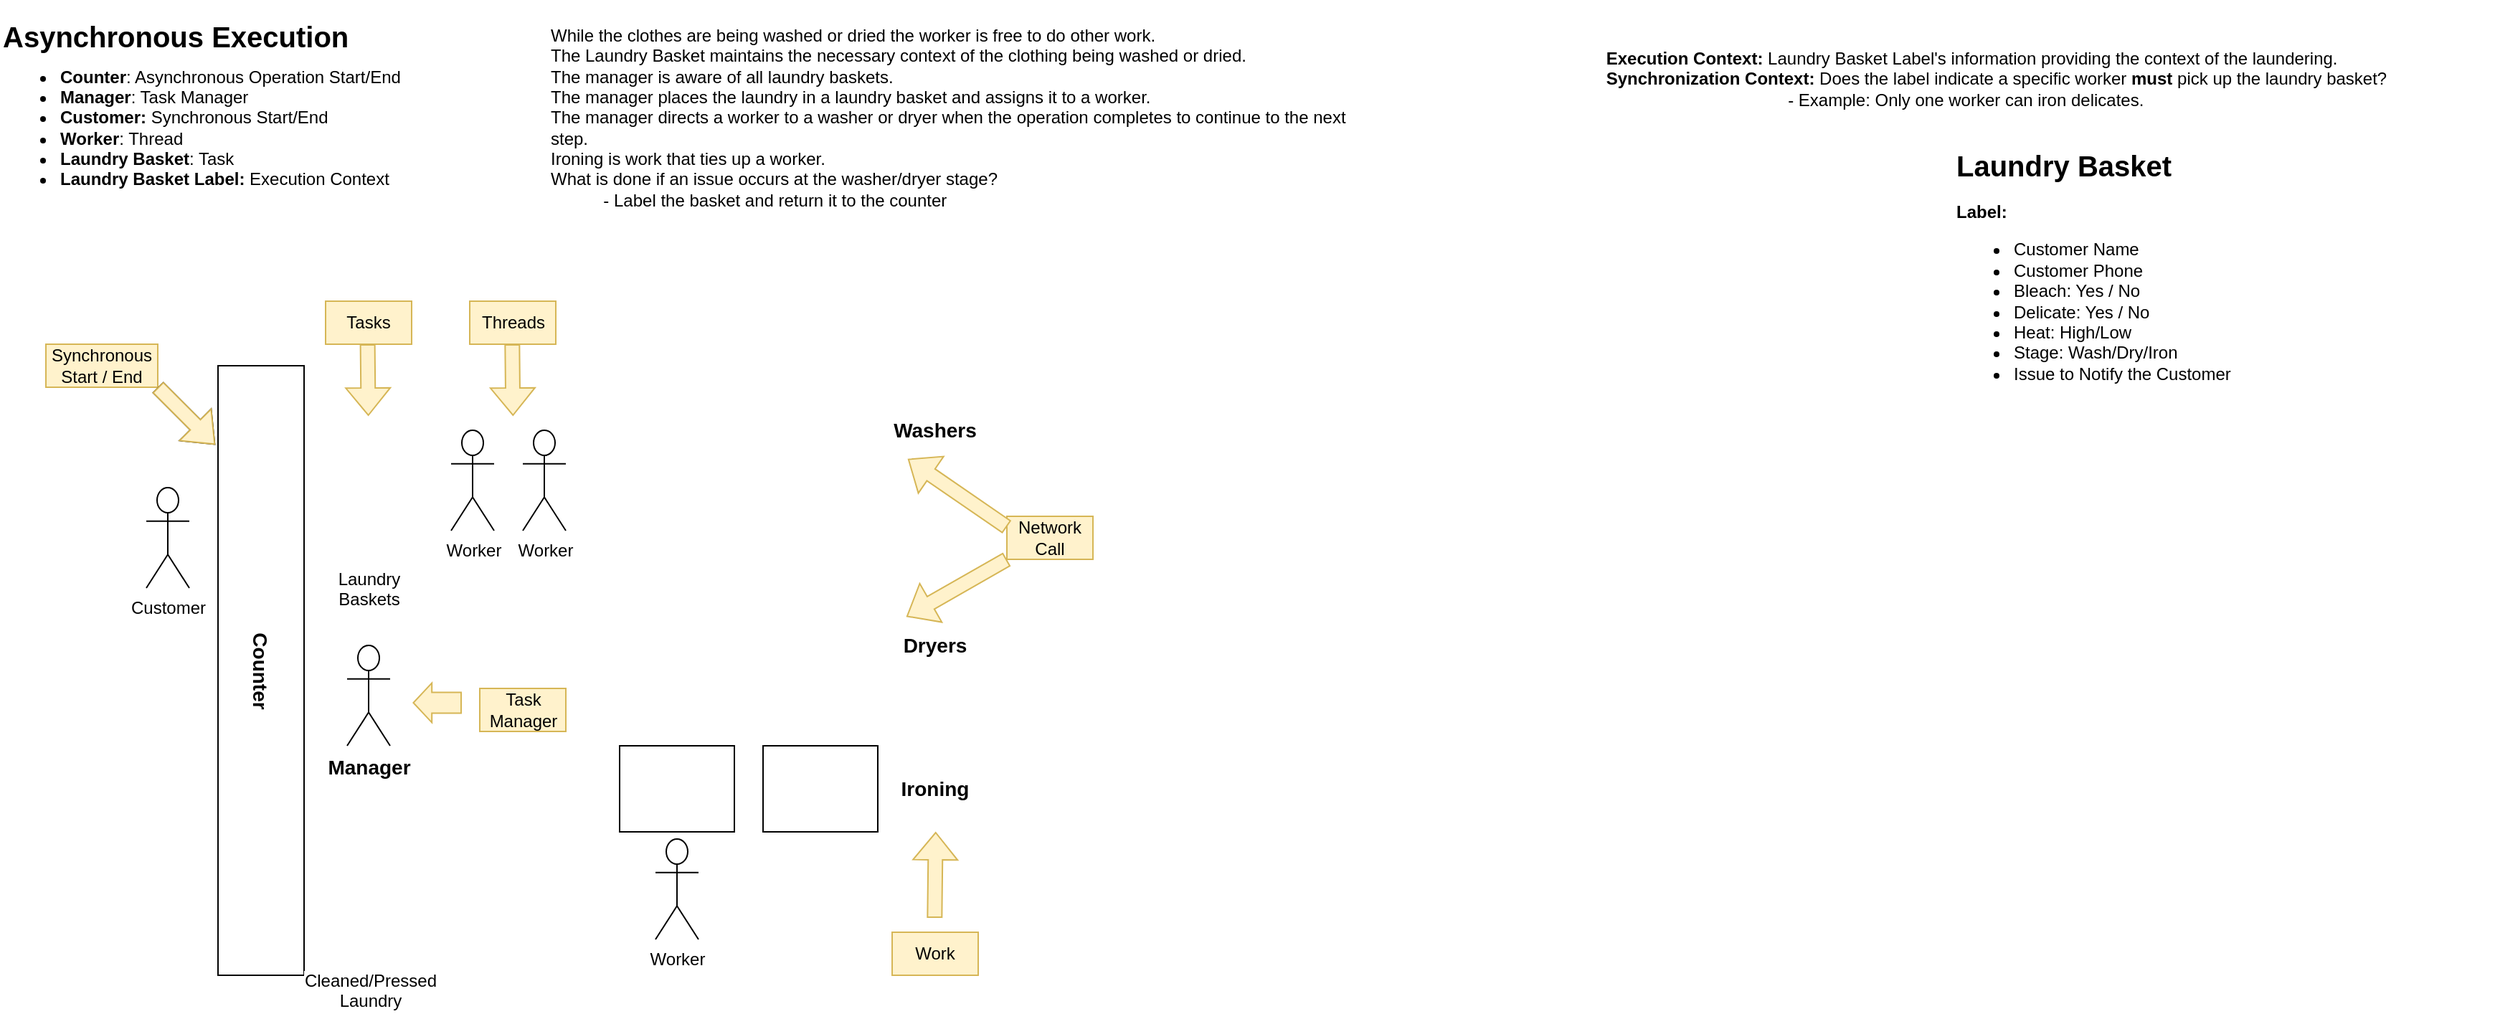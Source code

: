 <mxfile version="21.1.7" type="github">
  <diagram name="Page-1" id="4bd5d27a-524c-7e24-5d5f-89a86ee4fca1">
    <mxGraphModel dx="1430" dy="770" grid="1" gridSize="10" guides="1" tooltips="1" connect="1" arrows="1" fold="1" page="1" pageScale="1" pageWidth="1100" pageHeight="850" background="none" math="0" shadow="0">
      <root>
        <mxCell id="0" />
        <mxCell id="1" parent="0" />
        <mxCell id="g7jsXfoqghb-dVBww1vz-15" value="" style="rounded=0;whiteSpace=wrap;html=1;" parent="1" vertex="1">
          <mxGeometry x="470" y="540" width="80" height="60" as="geometry" />
        </mxCell>
        <mxCell id="g7jsXfoqghb-dVBww1vz-1" value="" style="shape=image;html=1;verticalAlign=top;verticalLabelPosition=bottom;labelBackgroundColor=#ffffff;imageAspect=0;aspect=fixed;image=https://cdn4.iconfinder.com/data/icons/laundry-time/100/Washing_machine-128.png;imageBackground=default;" parent="1" vertex="1">
          <mxGeometry x="460" y="270" width="100" height="100" as="geometry" />
        </mxCell>
        <mxCell id="g7jsXfoqghb-dVBww1vz-3" value="" style="shape=image;html=1;verticalAlign=top;verticalLabelPosition=bottom;labelBackgroundColor=#ffffff;imageAspect=0;aspect=fixed;image=https://cdn4.iconfinder.com/data/icons/laundry-time/100/Washing_machine-128.png;imageBackground=default;" parent="1" vertex="1">
          <mxGeometry x="560" y="270" width="100" height="100" as="geometry" />
        </mxCell>
        <mxCell id="g7jsXfoqghb-dVBww1vz-4" value="" style="shape=image;html=1;verticalAlign=top;verticalLabelPosition=bottom;labelBackgroundColor=#ffffff;imageAspect=0;aspect=fixed;image=https://cdn4.iconfinder.com/data/icons/laundry-time/100/Washing_machine-128.png" parent="1" vertex="1">
          <mxGeometry x="460" y="420" width="100" height="100" as="geometry" />
        </mxCell>
        <mxCell id="g7jsXfoqghb-dVBww1vz-6" value="" style="shape=image;html=1;verticalAlign=top;verticalLabelPosition=bottom;labelBackgroundColor=#ffffff;imageAspect=0;aspect=fixed;image=https://cdn4.iconfinder.com/data/icons/laundry-time/100/Washing_machine-128.png" parent="1" vertex="1">
          <mxGeometry x="560" y="420" width="100" height="100" as="geometry" />
        </mxCell>
        <mxCell id="g7jsXfoqghb-dVBww1vz-7" value="" style="shape=image;html=1;verticalAlign=top;verticalLabelPosition=bottom;labelBackgroundColor=#ffffff;imageAspect=0;aspect=fixed;image=https://cdn4.iconfinder.com/data/icons/laundry-time/100/clothes_basket-128.png" parent="1" vertex="1">
          <mxGeometry x="445" y="625" width="50" height="50" as="geometry" />
        </mxCell>
        <mxCell id="g7jsXfoqghb-dVBww1vz-8" value="Worker" style="shape=umlActor;verticalLabelPosition=bottom;verticalAlign=top;html=1;outlineConnect=0;" parent="1" vertex="1">
          <mxGeometry x="495" y="605" width="30" height="70" as="geometry" />
        </mxCell>
        <mxCell id="g7jsXfoqghb-dVBww1vz-9" value="" style="shape=image;html=1;verticalAlign=top;verticalLabelPosition=bottom;labelBackgroundColor=#ffffff;imageAspect=0;aspect=fixed;image=https://cdn2.iconfinder.com/data/icons/home-sweet-home-4/320/iron_smoother-128.png" parent="1" vertex="1">
          <mxGeometry x="480" y="540" width="60" height="60" as="geometry" />
        </mxCell>
        <mxCell id="g7jsXfoqghb-dVBww1vz-12" value="&lt;font style=&quot;font-size: 14px;&quot;&gt;Washers&lt;/font&gt;" style="text;strokeColor=none;align=center;fillColor=none;html=1;verticalAlign=middle;whiteSpace=wrap;rounded=0;fontSize=12;fontStyle=1" parent="1" vertex="1">
          <mxGeometry x="660" y="305" width="60" height="30" as="geometry" />
        </mxCell>
        <mxCell id="g7jsXfoqghb-dVBww1vz-13" value="&lt;font style=&quot;font-size: 14px;&quot;&gt;Dryers&lt;/font&gt;" style="text;strokeColor=none;align=center;fillColor=none;html=1;verticalAlign=middle;whiteSpace=wrap;rounded=0;fontSize=12;fontStyle=1" parent="1" vertex="1">
          <mxGeometry x="660" y="455" width="60" height="30" as="geometry" />
        </mxCell>
        <mxCell id="g7jsXfoqghb-dVBww1vz-14" value="&lt;font style=&quot;font-size: 14px;&quot;&gt;Ironing&lt;/font&gt;" style="text;strokeColor=none;align=center;fillColor=none;html=1;verticalAlign=middle;whiteSpace=wrap;rounded=0;fontSize=12;fontStyle=1" parent="1" vertex="1">
          <mxGeometry x="660" y="555" width="60" height="30" as="geometry" />
        </mxCell>
        <mxCell id="g7jsXfoqghb-dVBww1vz-18" value="" style="rounded=0;whiteSpace=wrap;html=1;" parent="1" vertex="1">
          <mxGeometry x="570" y="540" width="80" height="60" as="geometry" />
        </mxCell>
        <mxCell id="g7jsXfoqghb-dVBww1vz-19" value="" style="shape=image;html=1;verticalAlign=top;verticalLabelPosition=bottom;labelBackgroundColor=#ffffff;imageAspect=0;aspect=fixed;image=https://cdn2.iconfinder.com/data/icons/home-sweet-home-4/320/iron_smoother-128.png" parent="1" vertex="1">
          <mxGeometry x="580" y="540" width="60" height="60" as="geometry" />
        </mxCell>
        <mxCell id="g7jsXfoqghb-dVBww1vz-20" value="Counter" style="rounded=0;whiteSpace=wrap;html=1;rotation=90;fontStyle=1;fontSize=14;" parent="1" vertex="1">
          <mxGeometry x="7.5" y="457.5" width="425" height="60" as="geometry" />
        </mxCell>
        <mxCell id="g7jsXfoqghb-dVBww1vz-23" value="Manager" style="shape=umlActor;verticalLabelPosition=bottom;verticalAlign=top;html=1;outlineConnect=0;fontStyle=1;fontSize=14;" parent="1" vertex="1">
          <mxGeometry x="280" y="470" width="30" height="70" as="geometry" />
        </mxCell>
        <mxCell id="g7jsXfoqghb-dVBww1vz-26" value="Customer" style="shape=umlActor;verticalLabelPosition=bottom;verticalAlign=top;html=1;outlineConnect=0;" parent="1" vertex="1">
          <mxGeometry x="140" y="360" width="30" height="70" as="geometry" />
        </mxCell>
        <mxCell id="g7jsXfoqghb-dVBww1vz-28" value="" style="shape=image;html=1;verticalAlign=top;verticalLabelPosition=bottom;labelBackgroundColor=#ffffff;imageAspect=0;aspect=fixed;image=https://cdn4.iconfinder.com/data/icons/sports-outline-24-px/24/shirt_sport_trickot_tshirt_clothes-128.png" parent="1" vertex="1">
          <mxGeometry x="205" y="365" width="30" height="30" as="geometry" />
        </mxCell>
        <mxCell id="g7jsXfoqghb-dVBww1vz-29" value="" style="shape=image;html=1;verticalAlign=top;verticalLabelPosition=bottom;labelBackgroundColor=#ffffff;imageAspect=0;aspect=fixed;image=https://cdn4.iconfinder.com/data/icons/laundry-time/100/clothes_basket-128.png" parent="1" vertex="1">
          <mxGeometry x="270" y="330" width="50" height="50" as="geometry" />
        </mxCell>
        <mxCell id="g7jsXfoqghb-dVBww1vz-30" value="" style="shape=image;html=1;verticalAlign=top;verticalLabelPosition=bottom;labelBackgroundColor=#ffffff;imageAspect=0;aspect=fixed;image=https://cdn4.iconfinder.com/data/icons/laundry-time/100/clothes_basket-128.png" parent="1" vertex="1">
          <mxGeometry x="270" y="310" width="50" height="50" as="geometry" />
        </mxCell>
        <mxCell id="g7jsXfoqghb-dVBww1vz-31" value="" style="shape=image;html=1;verticalAlign=top;verticalLabelPosition=bottom;labelBackgroundColor=#ffffff;imageAspect=0;aspect=fixed;image=https://cdn4.iconfinder.com/data/icons/laundry-time/100/clothes_basket-128.png" parent="1" vertex="1">
          <mxGeometry x="270" y="320" width="50" height="50" as="geometry" />
        </mxCell>
        <mxCell id="g7jsXfoqghb-dVBww1vz-33" value="Laundry&lt;br&gt;Baskets" style="shape=image;html=1;verticalAlign=top;verticalLabelPosition=bottom;labelBackgroundColor=#ffffff;imageAspect=0;aspect=fixed;image=https://cdn4.iconfinder.com/data/icons/laundry-time/100/clothes_basket-128.png" parent="1" vertex="1">
          <mxGeometry x="270" y="360" width="50" height="50" as="geometry" />
        </mxCell>
        <mxCell id="g7jsXfoqghb-dVBww1vz-34" value="" style="shape=image;html=1;verticalAlign=top;verticalLabelPosition=bottom;labelBackgroundColor=#ffffff;imageAspect=0;aspect=fixed;image=https://cdn4.iconfinder.com/data/icons/laundry-time/100/clothes_basket-128.png" parent="1" vertex="1">
          <mxGeometry x="270" y="340" width="50" height="50" as="geometry" />
        </mxCell>
        <mxCell id="g7jsXfoqghb-dVBww1vz-35" value="" style="shape=image;html=1;verticalAlign=top;verticalLabelPosition=bottom;labelBackgroundColor=#ffffff;imageAspect=0;aspect=fixed;image=https://cdn4.iconfinder.com/data/icons/laundry-time/100/clothes_basket-128.png" parent="1" vertex="1">
          <mxGeometry x="270" y="350" width="50" height="50" as="geometry" />
        </mxCell>
        <mxCell id="g7jsXfoqghb-dVBww1vz-36" value="Worker" style="shape=umlActor;verticalLabelPosition=bottom;verticalAlign=top;html=1;outlineConnect=0;" parent="1" vertex="1">
          <mxGeometry x="352.5" y="320" width="30" height="70" as="geometry" />
        </mxCell>
        <mxCell id="g7jsXfoqghb-dVBww1vz-37" value="Worker" style="shape=umlActor;verticalLabelPosition=bottom;verticalAlign=top;html=1;outlineConnect=0;" parent="1" vertex="1">
          <mxGeometry x="402.5" y="320" width="30" height="70" as="geometry" />
        </mxCell>
        <mxCell id="g7jsXfoqghb-dVBww1vz-40" value="" style="shape=image;html=1;verticalAlign=top;verticalLabelPosition=bottom;labelBackgroundColor=#ffffff;imageAspect=0;aspect=fixed;image=https://cdn1.iconfinder.com/data/icons/iconoir-vol-3/24/pants-128.png" parent="1" vertex="1">
          <mxGeometry x="205" y="395" width="30" height="30" as="geometry" />
        </mxCell>
        <mxCell id="g7jsXfoqghb-dVBww1vz-41" value="" style="shape=image;html=1;verticalAlign=top;verticalLabelPosition=bottom;labelBackgroundColor=#ffffff;imageAspect=0;aspect=fixed;image=https://cdn4.iconfinder.com/data/icons/laundry-time/100/clothes_basket-128.png" parent="1" vertex="1">
          <mxGeometry x="485" y="380" width="50" height="50" as="geometry" />
        </mxCell>
        <mxCell id="g7jsXfoqghb-dVBww1vz-42" value="" style="shape=image;html=1;verticalAlign=top;verticalLabelPosition=bottom;labelBackgroundColor=#ffffff;imageAspect=0;aspect=fixed;image=https://cdn4.iconfinder.com/data/icons/laundry-time/100/clothes_basket-128.png" parent="1" vertex="1">
          <mxGeometry x="585" y="230" width="50" height="50" as="geometry" />
        </mxCell>
        <mxCell id="g7jsXfoqghb-dVBww1vz-43" value="" style="shape=image;html=1;verticalAlign=top;verticalLabelPosition=bottom;labelBackgroundColor=#ffffff;imageAspect=0;aspect=fixed;image=https://cdn4.iconfinder.com/data/icons/sports-outline-24-px/24/shirt_sport_trickot_tshirt_clothes-128.png" parent="1" vertex="1">
          <mxGeometry x="595" y="310" width="30" height="30" as="geometry" />
        </mxCell>
        <mxCell id="g7jsXfoqghb-dVBww1vz-44" value="" style="shape=image;html=1;verticalAlign=top;verticalLabelPosition=bottom;labelBackgroundColor=#ffffff;imageAspect=0;aspect=fixed;image=https://cdn4.iconfinder.com/data/icons/sports-outline-24-px/24/shirt_sport_trickot_tshirt_clothes-128.png" parent="1" vertex="1">
          <mxGeometry x="495" y="460" width="30" height="30" as="geometry" />
        </mxCell>
        <mxCell id="g7jsXfoqghb-dVBww1vz-45" value="" style="shape=image;html=1;verticalAlign=top;verticalLabelPosition=bottom;labelBackgroundColor=#ffffff;imageAspect=0;aspect=fixed;image=https://cdn4.iconfinder.com/data/icons/laundry-time/100/clothes_basket-128.png" parent="1" vertex="1">
          <mxGeometry x="1140" y="110" width="240" height="240" as="geometry" />
        </mxCell>
        <mxCell id="g7jsXfoqghb-dVBww1vz-46" value="Laundry Basket" style="text;strokeColor=none;align=left;fillColor=none;html=1;verticalAlign=middle;whiteSpace=wrap;rounded=0;fontStyle=1;fontSize=20;" parent="1" vertex="1">
          <mxGeometry x="1400" y="120" width="270" height="30" as="geometry" />
        </mxCell>
        <mxCell id="g7jsXfoqghb-dVBww1vz-47" value="&lt;b&gt;Label:&lt;/b&gt;&lt;br&gt;&lt;ul&gt;&lt;li&gt;Customer Name&lt;/li&gt;&lt;li&gt;Customer Phone&lt;/li&gt;&lt;li&gt;Bleach: Yes / No&lt;/li&gt;&lt;li&gt;Delicate: Yes / No&lt;/li&gt;&lt;li&gt;Heat: High/Low&lt;/li&gt;&lt;li&gt;Stage: Wash/Dry/Iron&lt;/li&gt;&lt;li&gt;Issue to Notify the Customer&lt;/li&gt;&lt;/ul&gt;" style="text;strokeColor=none;align=left;fillColor=none;html=1;verticalAlign=middle;whiteSpace=wrap;rounded=0;horizontal=1;" parent="1" vertex="1">
          <mxGeometry x="1400" y="175" width="380" height="110" as="geometry" />
        </mxCell>
        <mxCell id="g7jsXfoqghb-dVBww1vz-48" value="&lt;br&gt;&lt;ul&gt;&lt;li&gt;&lt;b&gt;Counter&lt;/b&gt;: Asynchronous Operation Start/End&lt;/li&gt;&lt;li&gt;&lt;b&gt;Manager&lt;/b&gt;: Task Manager&lt;/li&gt;&lt;li&gt;&lt;b style=&quot;background-color: initial;&quot;&gt;Customer: &lt;/b&gt;&lt;span style=&quot;background-color: initial;&quot;&gt;Synchronous Start/End&lt;/span&gt;&lt;/li&gt;&lt;li&gt;&lt;b style=&quot;background-color: initial;&quot;&gt;Worker&lt;/b&gt;&lt;span style=&quot;background-color: initial;&quot;&gt;: Thread&lt;/span&gt;&lt;br&gt;&lt;/li&gt;&lt;li&gt;&lt;b&gt;Laundry Basket&lt;/b&gt;: Task&lt;/li&gt;&lt;li&gt;&lt;b&gt;Laundry Basket Label:&lt;/b&gt; Execution Context&lt;/li&gt;&lt;/ul&gt;" style="text;strokeColor=none;align=left;fillColor=none;html=1;verticalAlign=middle;whiteSpace=wrap;rounded=0;" parent="1" vertex="1">
          <mxGeometry x="38" y="43" width="340" height="117" as="geometry" />
        </mxCell>
        <mxCell id="g7jsXfoqghb-dVBww1vz-49" value="Asynchronous Execution" style="text;strokeColor=none;align=left;fillColor=none;html=1;verticalAlign=middle;whiteSpace=wrap;rounded=0;fontStyle=1;fontSize=20;" parent="1" vertex="1">
          <mxGeometry x="38" y="30" width="440" height="30" as="geometry" />
        </mxCell>
        <mxCell id="g7jsXfoqghb-dVBww1vz-50" value="&lt;div style=&quot;&quot;&gt;&lt;span style=&quot;background-color: initial;&quot;&gt;While the clothes are being washed or dried the worker is free to do other work.&lt;/span&gt;&lt;/div&gt;The Laundry Basket maintains the necessary context of the clothing being washed or dried.&lt;br&gt;The manager is aware of all laundry baskets.&lt;br&gt;The manager places the laundry in a laundry basket and assigns it to a worker.&lt;br&gt;The manager directs a worker to a washer or dryer when the operation completes to continue to the next step.&lt;br&gt;Ironing is work that ties up a worker.&lt;br&gt;What is done if an issue occurs at the washer/dryer stage?&lt;br&gt;&amp;nbsp; &amp;nbsp; &amp;nbsp; &amp;nbsp; &amp;nbsp; &amp;nbsp;- Label the basket and return it to the counter" style="text;strokeColor=none;align=left;fillColor=none;html=1;verticalAlign=middle;whiteSpace=wrap;rounded=0;" parent="1" vertex="1">
          <mxGeometry x="420" y="39" width="560" height="125" as="geometry" />
        </mxCell>
        <mxCell id="g7jsXfoqghb-dVBww1vz-51" value="&lt;div style=&quot;text-align: left;&quot;&gt;&lt;span style=&quot;background-color: initial;&quot;&gt;&lt;b&gt;Execution Context:&lt;/b&gt; Laundry Basket Label&#39;s information providing the context of the laundering.&lt;/span&gt;&lt;/div&gt;&lt;div style=&quot;text-align: left;&quot;&gt;&lt;span style=&quot;background-color: initial;&quot;&gt;&lt;b&gt;Synchronization Context:&lt;/b&gt; Does the label indicate a specific worker &lt;b&gt;must &lt;/b&gt;pick up the laundry basket?&lt;/span&gt;&lt;/div&gt;&lt;div style=&quot;text-align: left;&quot;&gt;&lt;span style=&quot;background-color: initial;&quot;&gt;&amp;nbsp; &amp;nbsp; &amp;nbsp; &amp;nbsp; &amp;nbsp; &amp;nbsp; &amp;nbsp; &amp;nbsp; &amp;nbsp; &amp;nbsp; &amp;nbsp; &amp;nbsp; &amp;nbsp; &amp;nbsp; &amp;nbsp; &amp;nbsp; &amp;nbsp; &amp;nbsp; &amp;nbsp; - Example: Only one worker can iron delicates.&lt;/span&gt;&lt;/div&gt;" style="text;strokeColor=none;align=center;fillColor=none;html=1;verticalAlign=middle;whiteSpace=wrap;rounded=0;" parent="1" vertex="1">
          <mxGeometry x="1150" y="20" width="560" height="110" as="geometry" />
        </mxCell>
        <mxCell id="Fh-boIdkFp-sPABAg9bJ-1" value="Synchronous Start / End" style="text;strokeColor=#d6b656;align=center;fillColor=#fff2cc;html=1;verticalAlign=middle;whiteSpace=wrap;rounded=0;" parent="1" vertex="1">
          <mxGeometry x="70" y="260" width="78" height="30" as="geometry" />
        </mxCell>
        <mxCell id="Fh-boIdkFp-sPABAg9bJ-2" value="" style="shape=flexArrow;endArrow=classic;html=1;rounded=0;" parent="1" edge="1">
          <mxGeometry width="50" height="50" relative="1" as="geometry">
            <mxPoint x="148" y="290" as="sourcePoint" />
            <mxPoint x="188" y="330" as="targetPoint" />
          </mxGeometry>
        </mxCell>
        <mxCell id="Fh-boIdkFp-sPABAg9bJ-3" value="Threads" style="text;strokeColor=#d6b656;align=center;fillColor=#fff2cc;html=1;verticalAlign=middle;whiteSpace=wrap;rounded=0;" parent="1" vertex="1">
          <mxGeometry x="365.5" y="230" width="60" height="30" as="geometry" />
        </mxCell>
        <mxCell id="Fh-boIdkFp-sPABAg9bJ-4" value="" style="shape=flexArrow;endArrow=classic;html=1;rounded=0;fillColor=#fff2cc;strokeColor=#d6b656;" parent="1" edge="1">
          <mxGeometry width="50" height="50" relative="1" as="geometry">
            <mxPoint x="395.16" y="260" as="sourcePoint" />
            <mxPoint x="395.66" y="310" as="targetPoint" />
          </mxGeometry>
        </mxCell>
        <mxCell id="Fh-boIdkFp-sPABAg9bJ-6" value="Tasks" style="text;strokeColor=#d6b656;align=center;fillColor=#fff2cc;html=1;verticalAlign=middle;whiteSpace=wrap;rounded=0;" parent="1" vertex="1">
          <mxGeometry x="265" y="230" width="60" height="30" as="geometry" />
        </mxCell>
        <mxCell id="Fh-boIdkFp-sPABAg9bJ-7" value="" style="shape=flexArrow;endArrow=classic;html=1;rounded=0;fillColor=#fff2cc;strokeColor=#d6b656;" parent="1" edge="1">
          <mxGeometry width="50" height="50" relative="1" as="geometry">
            <mxPoint x="294.31" y="260" as="sourcePoint" />
            <mxPoint x="294.81" y="310" as="targetPoint" />
          </mxGeometry>
        </mxCell>
        <mxCell id="Fh-boIdkFp-sPABAg9bJ-8" value="Task&lt;br&gt;Manager" style="text;strokeColor=#d6b656;align=center;fillColor=#fff2cc;html=1;verticalAlign=middle;whiteSpace=wrap;rounded=0;" parent="1" vertex="1">
          <mxGeometry x="372.5" y="500" width="60" height="30" as="geometry" />
        </mxCell>
        <mxCell id="Fh-boIdkFp-sPABAg9bJ-9" value="" style="shape=flexArrow;endArrow=classic;html=1;rounded=0;fillColor=#fff2cc;strokeColor=#d6b656;width=14.483;endSize=3.966;endWidth=12.081;" parent="1" edge="1">
          <mxGeometry width="50" height="50" relative="1" as="geometry">
            <mxPoint x="360" y="510" as="sourcePoint" />
            <mxPoint x="325.69" y="510" as="targetPoint" />
          </mxGeometry>
        </mxCell>
        <mxCell id="Fh-boIdkFp-sPABAg9bJ-10" value="Network&lt;br&gt;Call" style="text;strokeColor=#d6b656;align=center;fillColor=#fff2cc;html=1;verticalAlign=middle;whiteSpace=wrap;rounded=0;" parent="1" vertex="1">
          <mxGeometry x="740" y="380" width="60" height="30" as="geometry" />
        </mxCell>
        <mxCell id="Fh-boIdkFp-sPABAg9bJ-11" value="" style="shape=flexArrow;endArrow=classic;html=1;rounded=0;exitX=0;exitY=0.25;exitDx=0;exitDy=0;fillColor=#fff2cc;strokeColor=#d6b656;" parent="1" source="Fh-boIdkFp-sPABAg9bJ-10" edge="1">
          <mxGeometry width="50" height="50" relative="1" as="geometry">
            <mxPoint x="740" y="355" as="sourcePoint" />
            <mxPoint x="671" y="340" as="targetPoint" />
          </mxGeometry>
        </mxCell>
        <mxCell id="Fh-boIdkFp-sPABAg9bJ-13" value="" style="shape=flexArrow;endArrow=classic;html=1;rounded=0;exitX=0;exitY=1;exitDx=0;exitDy=0;fillColor=#fff2cc;strokeColor=#d6b656;" parent="1" source="Fh-boIdkFp-sPABAg9bJ-10" edge="1">
          <mxGeometry width="50" height="50" relative="1" as="geometry">
            <mxPoint x="759.31" y="415" as="sourcePoint" />
            <mxPoint x="670" y="450" as="targetPoint" />
          </mxGeometry>
        </mxCell>
        <mxCell id="Fh-boIdkFp-sPABAg9bJ-14" value="Work" style="text;strokeColor=#d6b656;align=center;fillColor=#fff2cc;html=1;verticalAlign=middle;whiteSpace=wrap;rounded=0;" parent="1" vertex="1">
          <mxGeometry x="660" y="670" width="60" height="30" as="geometry" />
        </mxCell>
        <mxCell id="Fh-boIdkFp-sPABAg9bJ-15" value="" style="shape=flexArrow;endArrow=classic;html=1;rounded=0;fillColor=#fff2cc;strokeColor=#d6b656;" parent="1" edge="1">
          <mxGeometry width="50" height="50" relative="1" as="geometry">
            <mxPoint x="689.66" y="660" as="sourcePoint" />
            <mxPoint x="690.35" y="600" as="targetPoint" />
          </mxGeometry>
        </mxCell>
        <mxCell id="Fh-boIdkFp-sPABAg9bJ-16" value="" style="shape=flexArrow;endArrow=classic;html=1;rounded=0;fillColor=#fff2cc;strokeColor=#d6b656;" parent="1" edge="1">
          <mxGeometry width="50" height="50" relative="1" as="geometry">
            <mxPoint x="148" y="290" as="sourcePoint" />
            <mxPoint x="188" y="330" as="targetPoint" />
          </mxGeometry>
        </mxCell>
        <mxCell id="vGjGZ9vamuKKGBP4lUYQ-1" value="" style="shape=image;html=1;verticalAlign=top;verticalLabelPosition=bottom;labelBackgroundColor=#ffffff;imageAspect=0;aspect=fixed;image=https://cdn4.iconfinder.com/data/icons/sports-outline-24-px/24/shirt_sport_trickot_tshirt_clothes-128.png" parent="1" vertex="1">
          <mxGeometry x="281" y="650" width="30" height="30" as="geometry" />
        </mxCell>
        <mxCell id="vGjGZ9vamuKKGBP4lUYQ-2" value="Cleaned/Pressed&lt;br&gt;Laundry" style="shape=image;html=1;verticalAlign=top;verticalLabelPosition=bottom;labelBackgroundColor=#ffffff;imageAspect=0;aspect=fixed;image=https://cdn4.iconfinder.com/data/icons/laundry-time/100/clothes_basket-128.png" parent="1" vertex="1">
          <mxGeometry x="271" y="640" width="50" height="50" as="geometry" />
        </mxCell>
        <mxCell id="vGjGZ9vamuKKGBP4lUYQ-3" value="" style="shape=image;html=1;verticalAlign=top;verticalLabelPosition=bottom;labelBackgroundColor=#ffffff;imageAspect=0;aspect=fixed;image=https://cdn4.iconfinder.com/data/icons/sports-outline-24-px/24/shirt_sport_trickot_tshirt_clothes-128.png" parent="1" vertex="1">
          <mxGeometry x="281" y="610" width="30" height="30" as="geometry" />
        </mxCell>
        <mxCell id="vGjGZ9vamuKKGBP4lUYQ-4" value="" style="shape=image;html=1;verticalAlign=top;verticalLabelPosition=bottom;labelBackgroundColor=#ffffff;imageAspect=0;aspect=fixed;image=https://cdn4.iconfinder.com/data/icons/laundry-time/100/clothes_basket-128.png" parent="1" vertex="1">
          <mxGeometry x="271" y="600" width="50" height="50" as="geometry" />
        </mxCell>
        <mxCell id="KeNLD82T5rs6FXo00Sr7-3" value="" style="shape=image;html=1;verticalAlign=top;verticalLabelPosition=bottom;labelBackgroundColor=#ffffff;imageAspect=0;aspect=fixed;image=https://cdn4.iconfinder.com/data/icons/sports-outline-24-px/24/shirt_sport_trickot_tshirt_clothes-128.png" vertex="1" parent="1">
          <mxGeometry x="455" y="635" width="30" height="30" as="geometry" />
        </mxCell>
      </root>
    </mxGraphModel>
  </diagram>
</mxfile>
